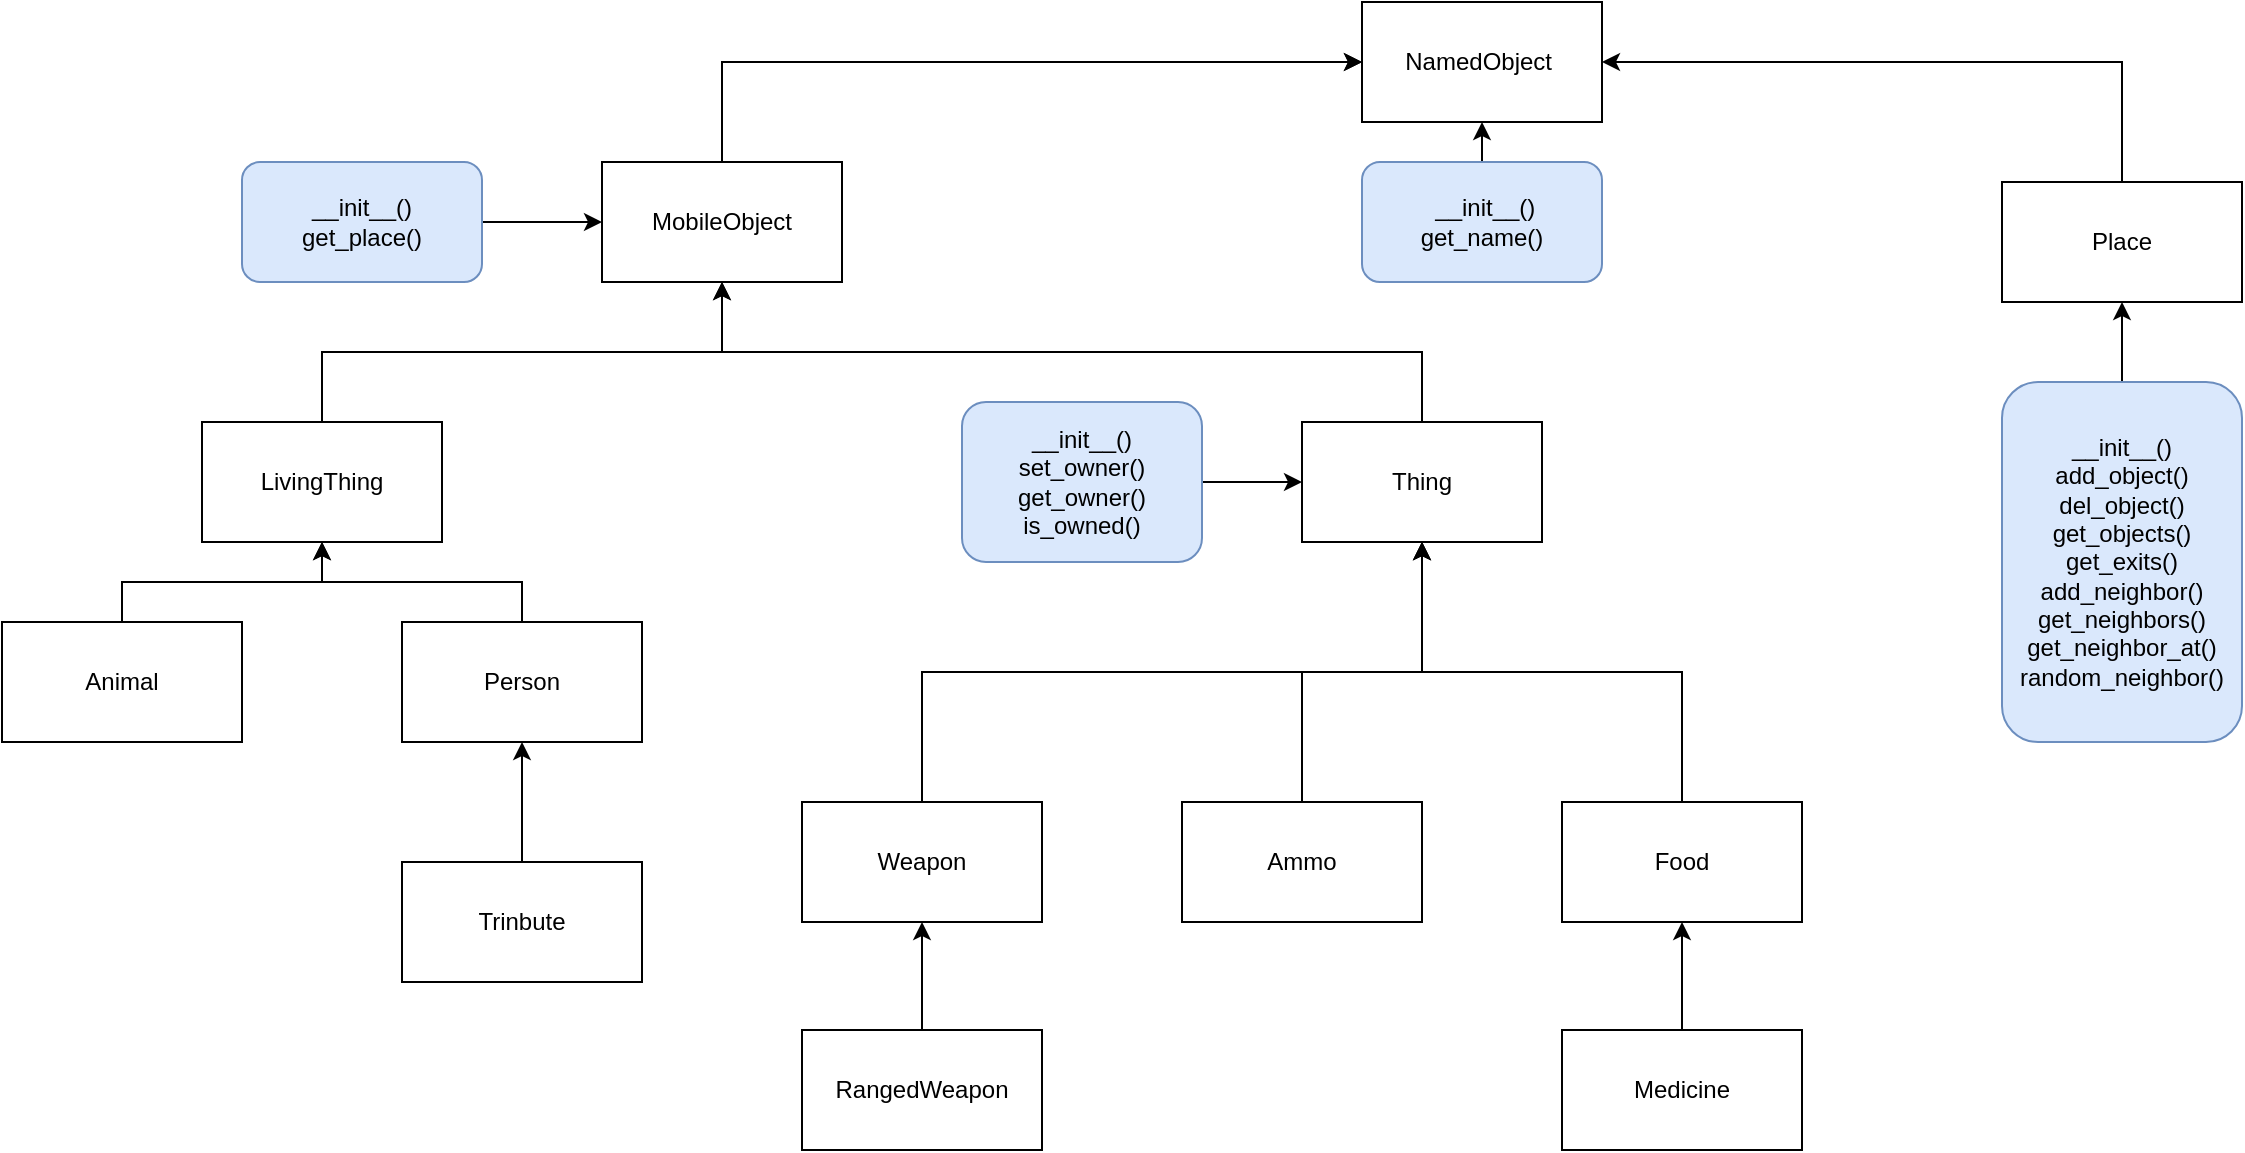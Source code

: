 <mxfile version="12.3.8" type="google" pages="1"><diagram id="83bxmXNIlycBDYAJwHGo" name="Page-1"><mxGraphModel dx="1692" dy="484" grid="1" gridSize="10" guides="1" tooltips="1" connect="1" arrows="1" fold="1" page="1" pageScale="1" pageWidth="827" pageHeight="1169" math="0" shadow="0"><root><mxCell id="0"/><mxCell id="1" parent="0"/><mxCell id="SwNjzqijW5hRrUx9j9dH-1" value="NamedObject&amp;nbsp;" style="rounded=0;whiteSpace=wrap;html=1;" vertex="1" parent="1"><mxGeometry x="330" y="10" width="120" height="60" as="geometry"/></mxCell><mxCell id="SwNjzqijW5hRrUx9j9dH-26" style="edgeStyle=orthogonalEdgeStyle;rounded=0;orthogonalLoop=1;jettySize=auto;html=1;exitX=0.5;exitY=0;exitDx=0;exitDy=0;entryX=1;entryY=0.5;entryDx=0;entryDy=0;" edge="1" parent="1" source="SwNjzqijW5hRrUx9j9dH-2" target="SwNjzqijW5hRrUx9j9dH-1"><mxGeometry relative="1" as="geometry"/></mxCell><mxCell id="SwNjzqijW5hRrUx9j9dH-2" value="Place" style="rounded=0;whiteSpace=wrap;html=1;" vertex="1" parent="1"><mxGeometry x="650" y="100" width="120" height="60" as="geometry"/></mxCell><mxCell id="SwNjzqijW5hRrUx9j9dH-27" style="edgeStyle=orthogonalEdgeStyle;rounded=0;orthogonalLoop=1;jettySize=auto;html=1;exitX=0.5;exitY=0;exitDx=0;exitDy=0;entryX=0;entryY=0.5;entryDx=0;entryDy=0;" edge="1" parent="1" source="SwNjzqijW5hRrUx9j9dH-4" target="SwNjzqijW5hRrUx9j9dH-1"><mxGeometry relative="1" as="geometry"/></mxCell><mxCell id="SwNjzqijW5hRrUx9j9dH-5" style="edgeStyle=orthogonalEdgeStyle;rounded=0;orthogonalLoop=1;jettySize=auto;html=1;exitX=0.5;exitY=0;exitDx=0;exitDy=0;entryX=0;entryY=0.5;entryDx=0;entryDy=0;" edge="1" parent="1" source="SwNjzqijW5hRrUx9j9dH-4" target="SwNjzqijW5hRrUx9j9dH-1"><mxGeometry relative="1" as="geometry"/></mxCell><mxCell id="SwNjzqijW5hRrUx9j9dH-4" value="MobileObject" style="rounded=0;whiteSpace=wrap;html=1;" vertex="1" parent="1"><mxGeometry x="-50" y="90" width="120" height="60" as="geometry"/></mxCell><mxCell id="SwNjzqijW5hRrUx9j9dH-7" style="edgeStyle=orthogonalEdgeStyle;rounded=0;orthogonalLoop=1;jettySize=auto;html=1;exitX=0.5;exitY=0;exitDx=0;exitDy=0;entryX=0.5;entryY=1;entryDx=0;entryDy=0;" edge="1" parent="1" source="SwNjzqijW5hRrUx9j9dH-6" target="SwNjzqijW5hRrUx9j9dH-4"><mxGeometry relative="1" as="geometry"/></mxCell><mxCell id="SwNjzqijW5hRrUx9j9dH-6" value="Thing" style="rounded=0;whiteSpace=wrap;html=1;" vertex="1" parent="1"><mxGeometry x="300" y="220" width="120" height="60" as="geometry"/></mxCell><mxCell id="SwNjzqijW5hRrUx9j9dH-9" style="edgeStyle=orthogonalEdgeStyle;rounded=0;orthogonalLoop=1;jettySize=auto;html=1;exitX=0.5;exitY=0;exitDx=0;exitDy=0;entryX=0.5;entryY=1;entryDx=0;entryDy=0;" edge="1" parent="1" source="SwNjzqijW5hRrUx9j9dH-8" target="SwNjzqijW5hRrUx9j9dH-4"><mxGeometry relative="1" as="geometry"/></mxCell><mxCell id="SwNjzqijW5hRrUx9j9dH-8" value="LivingThing" style="rounded=0;whiteSpace=wrap;html=1;" vertex="1" parent="1"><mxGeometry x="-250" y="220" width="120" height="60" as="geometry"/></mxCell><mxCell id="SwNjzqijW5hRrUx9j9dH-11" style="edgeStyle=orthogonalEdgeStyle;rounded=0;orthogonalLoop=1;jettySize=auto;html=1;exitX=0.5;exitY=0;exitDx=0;exitDy=0;entryX=0.5;entryY=1;entryDx=0;entryDy=0;" edge="1" parent="1" source="SwNjzqijW5hRrUx9j9dH-10" target="SwNjzqijW5hRrUx9j9dH-8"><mxGeometry relative="1" as="geometry"/></mxCell><mxCell id="SwNjzqijW5hRrUx9j9dH-10" value="Person" style="rounded=0;whiteSpace=wrap;html=1;" vertex="1" parent="1"><mxGeometry x="-150" y="320" width="120" height="60" as="geometry"/></mxCell><mxCell id="SwNjzqijW5hRrUx9j9dH-16" style="edgeStyle=orthogonalEdgeStyle;rounded=0;orthogonalLoop=1;jettySize=auto;html=1;exitX=0.5;exitY=0;exitDx=0;exitDy=0;entryX=0.5;entryY=1;entryDx=0;entryDy=0;" edge="1" parent="1" source="SwNjzqijW5hRrUx9j9dH-15" target="SwNjzqijW5hRrUx9j9dH-6"><mxGeometry relative="1" as="geometry"/></mxCell><mxCell id="SwNjzqijW5hRrUx9j9dH-15" value="Weapon" style="rounded=0;whiteSpace=wrap;html=1;" vertex="1" parent="1"><mxGeometry x="50" y="410" width="120" height="60" as="geometry"/></mxCell><mxCell id="SwNjzqijW5hRrUx9j9dH-28" style="edgeStyle=orthogonalEdgeStyle;rounded=0;orthogonalLoop=1;jettySize=auto;html=1;exitX=0.5;exitY=0;exitDx=0;exitDy=0;entryX=0.5;entryY=1;entryDx=0;entryDy=0;" edge="1" parent="1" source="SwNjzqijW5hRrUx9j9dH-17" target="SwNjzqijW5hRrUx9j9dH-6"><mxGeometry relative="1" as="geometry"/></mxCell><mxCell id="SwNjzqijW5hRrUx9j9dH-17" value="Ammo" style="rounded=0;whiteSpace=wrap;html=1;" vertex="1" parent="1"><mxGeometry x="240" y="410" width="120" height="60" as="geometry"/></mxCell><mxCell id="SwNjzqijW5hRrUx9j9dH-20" style="edgeStyle=orthogonalEdgeStyle;rounded=0;orthogonalLoop=1;jettySize=auto;html=1;exitX=0.5;exitY=0;exitDx=0;exitDy=0;" edge="1" parent="1" source="SwNjzqijW5hRrUx9j9dH-19" target="SwNjzqijW5hRrUx9j9dH-15"><mxGeometry relative="1" as="geometry"/></mxCell><mxCell id="SwNjzqijW5hRrUx9j9dH-19" value="RangedWeapon" style="rounded=0;whiteSpace=wrap;html=1;" vertex="1" parent="1"><mxGeometry x="50" y="524" width="120" height="60" as="geometry"/></mxCell><mxCell id="SwNjzqijW5hRrUx9j9dH-25" style="edgeStyle=orthogonalEdgeStyle;rounded=0;orthogonalLoop=1;jettySize=auto;html=1;exitX=0.5;exitY=0;exitDx=0;exitDy=0;entryX=0.5;entryY=1;entryDx=0;entryDy=0;" edge="1" parent="1" source="SwNjzqijW5hRrUx9j9dH-21" target="SwNjzqijW5hRrUx9j9dH-6"><mxGeometry relative="1" as="geometry"/></mxCell><mxCell id="SwNjzqijW5hRrUx9j9dH-21" value="Food" style="rounded=0;whiteSpace=wrap;html=1;" vertex="1" parent="1"><mxGeometry x="430" y="410" width="120" height="60" as="geometry"/></mxCell><mxCell id="SwNjzqijW5hRrUx9j9dH-24" style="edgeStyle=orthogonalEdgeStyle;rounded=0;orthogonalLoop=1;jettySize=auto;html=1;exitX=0.5;exitY=0;exitDx=0;exitDy=0;entryX=0.5;entryY=1;entryDx=0;entryDy=0;" edge="1" parent="1" source="SwNjzqijW5hRrUx9j9dH-23" target="SwNjzqijW5hRrUx9j9dH-21"><mxGeometry relative="1" as="geometry"/></mxCell><mxCell id="SwNjzqijW5hRrUx9j9dH-23" value="Medicine" style="rounded=0;whiteSpace=wrap;html=1;" vertex="1" parent="1"><mxGeometry x="430" y="524" width="120" height="60" as="geometry"/></mxCell><mxCell id="SwNjzqijW5hRrUx9j9dH-30" style="edgeStyle=orthogonalEdgeStyle;rounded=0;orthogonalLoop=1;jettySize=auto;html=1;exitX=0.5;exitY=0;exitDx=0;exitDy=0;" edge="1" parent="1" source="SwNjzqijW5hRrUx9j9dH-29" target="SwNjzqijW5hRrUx9j9dH-8"><mxGeometry relative="1" as="geometry"/></mxCell><mxCell id="SwNjzqijW5hRrUx9j9dH-29" value="Animal" style="rounded=0;whiteSpace=wrap;html=1;" vertex="1" parent="1"><mxGeometry x="-350" y="320" width="120" height="60" as="geometry"/></mxCell><mxCell id="SwNjzqijW5hRrUx9j9dH-33" style="edgeStyle=orthogonalEdgeStyle;rounded=0;orthogonalLoop=1;jettySize=auto;html=1;exitX=0.5;exitY=0;exitDx=0;exitDy=0;entryX=0.5;entryY=1;entryDx=0;entryDy=0;" edge="1" parent="1" source="SwNjzqijW5hRrUx9j9dH-31" target="SwNjzqijW5hRrUx9j9dH-10"><mxGeometry relative="1" as="geometry"/></mxCell><mxCell id="SwNjzqijW5hRrUx9j9dH-31" value="Trinbute" style="rounded=0;whiteSpace=wrap;html=1;" vertex="1" parent="1"><mxGeometry x="-150" y="440" width="120" height="60" as="geometry"/></mxCell><mxCell id="SwNjzqijW5hRrUx9j9dH-36" style="edgeStyle=orthogonalEdgeStyle;rounded=0;orthogonalLoop=1;jettySize=auto;html=1;exitX=0.5;exitY=0;exitDx=0;exitDy=0;entryX=0.5;entryY=1;entryDx=0;entryDy=0;" edge="1" parent="1" source="SwNjzqijW5hRrUx9j9dH-35" target="SwNjzqijW5hRrUx9j9dH-1"><mxGeometry relative="1" as="geometry"/></mxCell><mxCell id="SwNjzqijW5hRrUx9j9dH-35" value="&amp;nbsp;__init__()&lt;br&gt;get_name()" style="rounded=1;whiteSpace=wrap;html=1;fillColor=#dae8fc;strokeColor=#6c8ebf;" vertex="1" parent="1"><mxGeometry x="330" y="90" width="120" height="60" as="geometry"/></mxCell><mxCell id="SwNjzqijW5hRrUx9j9dH-38" style="edgeStyle=orthogonalEdgeStyle;rounded=0;orthogonalLoop=1;jettySize=auto;html=1;exitX=0.5;exitY=0;exitDx=0;exitDy=0;entryX=0.5;entryY=1;entryDx=0;entryDy=0;" edge="1" parent="1" source="SwNjzqijW5hRrUx9j9dH-37" target="SwNjzqijW5hRrUx9j9dH-2"><mxGeometry relative="1" as="geometry"/></mxCell><mxCell id="SwNjzqijW5hRrUx9j9dH-37" value="__init__()&lt;br&gt;add_object()&lt;br&gt;del_object()&lt;br&gt;get_objects()&lt;br&gt;get_exits()&lt;br&gt;add_neighbor()&lt;br&gt;get_neighbors()&lt;br&gt;get_neighbor_at()&lt;br&gt;random_neighbor()" style="rounded=1;whiteSpace=wrap;html=1;fillColor=#dae8fc;strokeColor=#6c8ebf;" vertex="1" parent="1"><mxGeometry x="650" y="200" width="120" height="180" as="geometry"/></mxCell><mxCell id="SwNjzqijW5hRrUx9j9dH-40" style="edgeStyle=orthogonalEdgeStyle;rounded=0;orthogonalLoop=1;jettySize=auto;html=1;exitX=1;exitY=0.5;exitDx=0;exitDy=0;entryX=0;entryY=0.5;entryDx=0;entryDy=0;" edge="1" parent="1" source="SwNjzqijW5hRrUx9j9dH-39" target="SwNjzqijW5hRrUx9j9dH-4"><mxGeometry relative="1" as="geometry"/></mxCell><mxCell id="SwNjzqijW5hRrUx9j9dH-39" value="__init__()&lt;br&gt;get_place()" style="rounded=1;whiteSpace=wrap;html=1;fillColor=#dae8fc;strokeColor=#6c8ebf;" vertex="1" parent="1"><mxGeometry x="-230" y="90" width="120" height="60" as="geometry"/></mxCell><mxCell id="SwNjzqijW5hRrUx9j9dH-42" style="edgeStyle=orthogonalEdgeStyle;rounded=0;orthogonalLoop=1;jettySize=auto;html=1;exitX=1;exitY=0.5;exitDx=0;exitDy=0;entryX=0;entryY=0.5;entryDx=0;entryDy=0;" edge="1" parent="1" source="SwNjzqijW5hRrUx9j9dH-41" target="SwNjzqijW5hRrUx9j9dH-6"><mxGeometry relative="1" as="geometry"/></mxCell><mxCell id="SwNjzqijW5hRrUx9j9dH-41" value="__init__()&lt;br&gt;set_owner()&lt;br&gt;get_owner()&lt;br&gt;is_owned()" style="rounded=1;whiteSpace=wrap;html=1;fillColor=#dae8fc;strokeColor=#6c8ebf;" vertex="1" parent="1"><mxGeometry x="130" y="210" width="120" height="80" as="geometry"/></mxCell></root></mxGraphModel></diagram></mxfile>